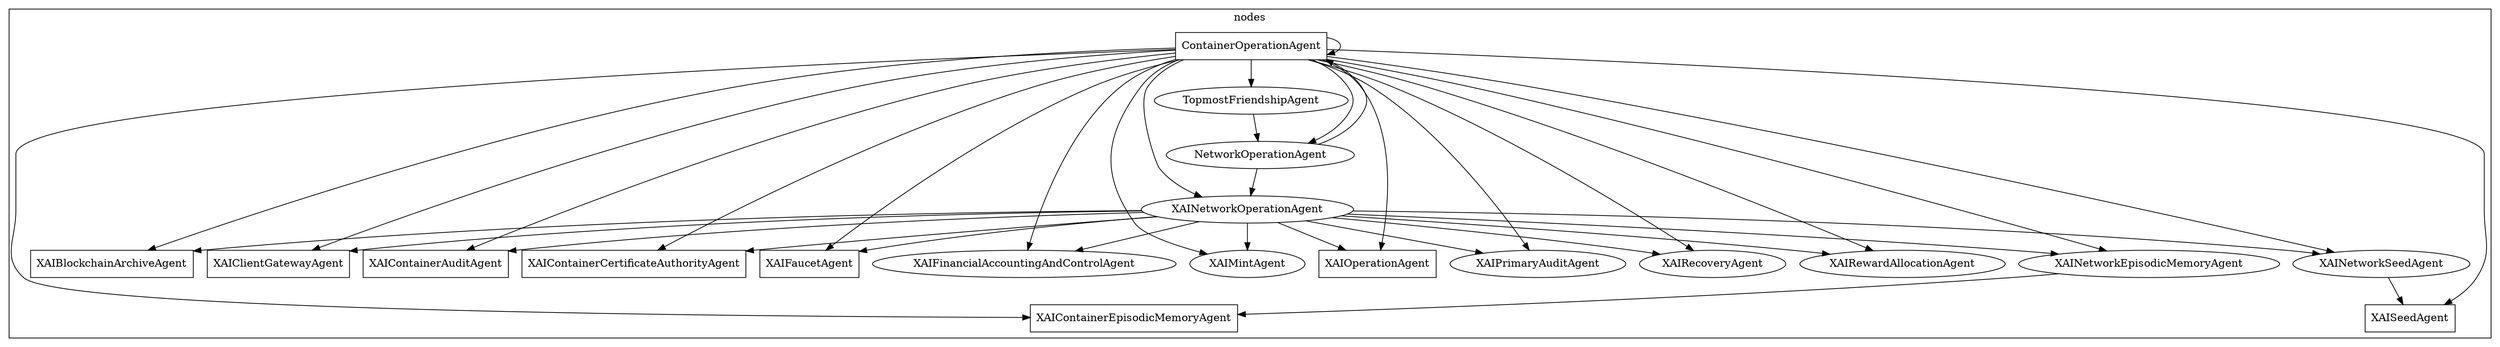 digraph "agents-graph" {
  ratio = "auto" ;
  mincross = 2.0 ;
subgraph cluster_agents {
  label = "nodes"
  NContainerOperationAgent [
    shape = box
    label = "ContainerOperationAgent" ];
  NNetworkOperationAgent [
    shape = oval
    label = "NetworkOperationAgent" ];
  NTopmostFriendshipAgent [
    shape = oval
    label = "TopmostFriendshipAgent" ];
  NXAIBlockchainArchiveAgent [
    shape = box
    label = "XAIBlockchainArchiveAgent" ];
  NXAIClientGatewayAgent [
    shape = box
    label = "XAIClientGatewayAgent" ];
  NXAIContainerAuditAgent [
    shape = box
    label = "XAIContainerAuditAgent" ];
  NXAIContainerCertificateAuthorityAgent [
    shape = box
    label = "XAIContainerCertificateAuthorityAgent" ];
  NXAIContainerEpisodicMemoryAgent [
    shape = box
    label = "XAIContainerEpisodicMemoryAgent" ];
  NXAIFaucetAgent [
    shape = box
    label = "XAIFaucetAgent" ];
  NXAIFinancialAccountingAndControlAgent [
    shape = oval
    label = "XAIFinancialAccountingAndControlAgent" ];
  NXAIMintAgent [
    shape = oval
    label = "XAIMintAgent" ];
  NXAINetworkEpisodicMemoryAgent [
    shape = oval
    label = "XAINetworkEpisodicMemoryAgent" ];
  NXAINetworkOperationAgent [
    shape = oval
    label = "XAINetworkOperationAgent" ];
  NXAINetworkSeedAgent [
    shape = oval
    label = "XAINetworkSeedAgent" ];
  NXAIOperationAgent [
    shape = box
    label = "XAIOperationAgent" ];
  NXAIPrimaryAuditAgent [
    shape = oval
    label = "XAIPrimaryAuditAgent" ];
  NXAIRecoveryAgent [
    shape = oval
    label = "XAIRecoveryAgent" ];
  NXAIRewardAllocationAgent [
    shape = oval
    label = "XAIRewardAllocationAgent" ];
  NXAISeedAgent [
    shape = box
    label = "XAISeedAgent" ];
  }  NXAINetworkOperationAgent -> NXAINetworkSeedAgent;
  NContainerOperationAgent -> NXAINetworkEpisodicMemoryAgent;
  NContainerOperationAgent -> NXAIOperationAgent;
  NContainerOperationAgent -> NXAIFaucetAgent;
  NContainerOperationAgent -> NXAIContainerCertificateAuthorityAgent;
  NContainerOperationAgent -> NXAIPrimaryAuditAgent;
  NXAINetworkOperationAgent -> NXAIContainerAuditAgent;
  NContainerOperationAgent -> NXAISeedAgent;
  NContainerOperationAgent -> NXAIContainerAuditAgent;
  NContainerOperationAgent -> NXAIBlockchainArchiveAgent;
  NXAINetworkOperationAgent -> NXAIFaucetAgent;
  NXAINetworkOperationAgent -> NXAIPrimaryAuditAgent;
  NContainerOperationAgent -> NNetworkOperationAgent;
  NContainerOperationAgent -> NXAIRecoveryAgent;
  NXAINetworkOperationAgent -> NXAIOperationAgent;
  NXAINetworkOperationAgent -> NXAIRecoveryAgent;
  NTopmostFriendshipAgent -> NNetworkOperationAgent;
  NContainerOperationAgent -> NContainerOperationAgent;
  NContainerOperationAgent -> NXAIClientGatewayAgent;
  NXAINetworkEpisodicMemoryAgent -> NXAIContainerEpisodicMemoryAgent;
  NContainerOperationAgent -> NXAIMintAgent;
  NXAINetworkOperationAgent -> NXAIFinancialAccountingAndControlAgent;
  NContainerOperationAgent -> NXAIRewardAllocationAgent;
  NContainerOperationAgent -> NTopmostFriendshipAgent;
  NXAINetworkOperationAgent -> NXAIContainerCertificateAuthorityAgent;
  NNetworkOperationAgent -> NContainerOperationAgent;
  NContainerOperationAgent -> NXAINetworkSeedAgent;
  NXAINetworkOperationAgent -> NXAIClientGatewayAgent;
  NXAINetworkOperationAgent -> NXAINetworkEpisodicMemoryAgent;
  NXAINetworkOperationAgent -> NXAIBlockchainArchiveAgent;
  NContainerOperationAgent -> NXAIContainerEpisodicMemoryAgent;
  NNetworkOperationAgent -> NXAINetworkOperationAgent;
  NXAINetworkSeedAgent -> NXAISeedAgent;
  NContainerOperationAgent -> NXAIFinancialAccountingAndControlAgent;
  NContainerOperationAgent -> NXAINetworkOperationAgent;
  NXAINetworkOperationAgent -> NXAIMintAgent;
  NXAINetworkOperationAgent -> NXAIRewardAllocationAgent;

}